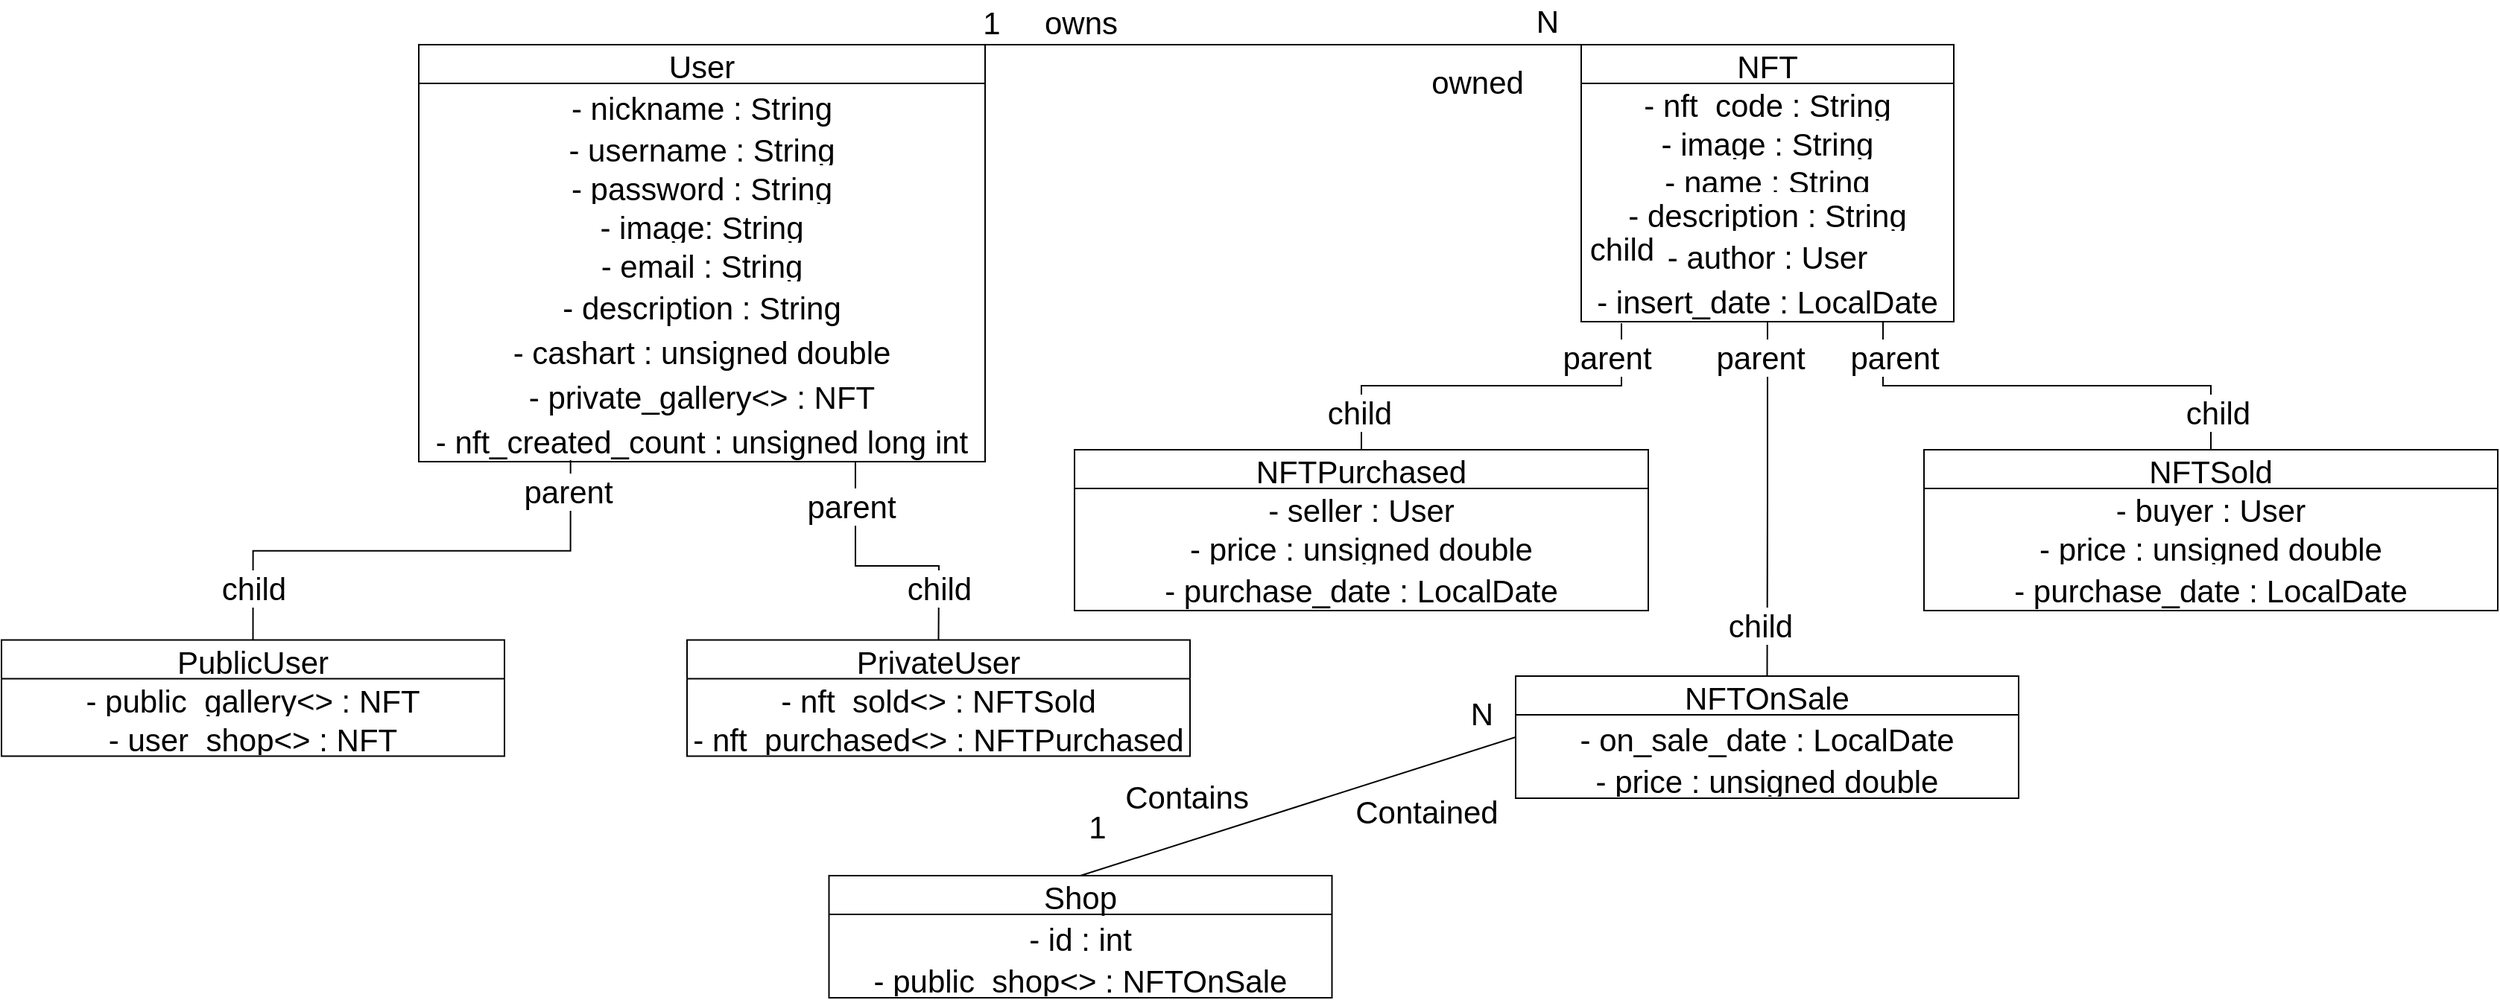 <mxfile version="17.4.6" type="github">
  <diagram id="K9mG_RED5zR1RW_hAbLD" name="Page-1">
    <mxGraphModel dx="2500" dy="939" grid="1" gridSize="10" guides="1" tooltips="1" connect="1" arrows="1" fold="1" page="1" pageScale="1" pageWidth="827" pageHeight="1169" math="0" shadow="0">
      <root>
        <mxCell id="0" />
        <mxCell id="1" parent="0" />
        <mxCell id="_QlOosYH2mttHdngYGc2-9" value="User" style="swimlane;fontStyle=0;childLayout=stackLayout;horizontal=1;startSize=26;fillColor=none;horizontalStack=0;resizeParent=1;resizeParentMax=0;resizeLast=0;collapsible=1;marginBottom=0;fontSize=21;labelPosition=center;verticalLabelPosition=middle;align=center;verticalAlign=middle;swimlaneLine=1;glass=0;rounded=0;shadow=0;sketch=0;spacing=2;" parent="1" vertex="1">
          <mxGeometry x="30" y="120" width="380" height="280" as="geometry" />
        </mxCell>
        <mxCell id="_QlOosYH2mttHdngYGc2-36" value="- nickname : String" style="text;strokeColor=none;fillColor=none;spacingLeft=4;spacingRight=4;overflow=hidden;rotatable=0;points=[[0,0.5],[1,0.5]];portConstraint=eastwest;fontSize=21;labelPosition=center;verticalLabelPosition=middle;align=center;verticalAlign=middle;swimlaneLine=1;glass=0;rounded=0;shadow=0;sketch=0;spacing=2;" parent="_QlOosYH2mttHdngYGc2-9" vertex="1">
          <mxGeometry y="26" width="380" height="30" as="geometry" />
        </mxCell>
        <mxCell id="_QlOosYH2mttHdngYGc2-10" value="- username : String" style="text;strokeColor=none;fillColor=none;align=center;verticalAlign=middle;spacingLeft=4;spacingRight=4;overflow=hidden;rotatable=0;points=[[0,0.5],[1,0.5]];portConstraint=eastwest;fontSize=21;labelPosition=center;verticalLabelPosition=middle;swimlaneLine=1;glass=0;rounded=0;shadow=0;sketch=0;spacing=2;" parent="_QlOosYH2mttHdngYGc2-9" vertex="1">
          <mxGeometry y="56" width="380" height="26" as="geometry" />
        </mxCell>
        <mxCell id="_QlOosYH2mttHdngYGc2-11" value="- password : String" style="text;strokeColor=none;fillColor=none;align=center;verticalAlign=middle;spacingLeft=4;spacingRight=4;overflow=hidden;rotatable=0;points=[[0,0.5],[1,0.5]];portConstraint=eastwest;fontSize=21;labelPosition=center;verticalLabelPosition=middle;swimlaneLine=1;glass=0;rounded=0;shadow=0;sketch=0;spacing=2;" parent="_QlOosYH2mttHdngYGc2-9" vertex="1">
          <mxGeometry y="82" width="380" height="26" as="geometry" />
        </mxCell>
        <mxCell id="_QlOosYH2mttHdngYGc2-12" value="- image: String" style="text;strokeColor=none;fillColor=none;align=center;verticalAlign=middle;spacingLeft=4;spacingRight=4;overflow=hidden;rotatable=0;points=[[0,0.5],[1,0.5]];portConstraint=eastwest;fontSize=21;labelPosition=center;verticalLabelPosition=middle;swimlaneLine=1;glass=0;rounded=0;shadow=0;sketch=0;spacing=2;" parent="_QlOosYH2mttHdngYGc2-9" vertex="1">
          <mxGeometry y="108" width="380" height="26" as="geometry" />
        </mxCell>
        <mxCell id="_QlOosYH2mttHdngYGc2-35" value="- email : String" style="text;strokeColor=none;fillColor=none;spacingLeft=4;spacingRight=4;overflow=hidden;rotatable=0;points=[[0,0.5],[1,0.5]];portConstraint=eastwest;fontSize=21;labelPosition=center;verticalLabelPosition=middle;align=center;verticalAlign=middle;swimlaneLine=1;glass=0;rounded=0;shadow=0;sketch=0;spacing=2;" parent="_QlOosYH2mttHdngYGc2-9" vertex="1">
          <mxGeometry y="134" width="380" height="26" as="geometry" />
        </mxCell>
        <mxCell id="_QlOosYH2mttHdngYGc2-37" value="- description : String" style="text;strokeColor=none;fillColor=none;spacingLeft=4;spacingRight=4;overflow=hidden;rotatable=0;points=[[0,0.5],[1,0.5]];portConstraint=eastwest;fontSize=21;labelPosition=center;verticalLabelPosition=middle;align=center;verticalAlign=middle;swimlaneLine=1;glass=0;rounded=0;shadow=0;sketch=0;spacing=2;" parent="_QlOosYH2mttHdngYGc2-9" vertex="1">
          <mxGeometry y="160" width="380" height="30" as="geometry" />
        </mxCell>
        <mxCell id="_QlOosYH2mttHdngYGc2-100" value="- cashart : unsigned double" style="text;strokeColor=none;fillColor=none;spacingLeft=4;spacingRight=4;overflow=hidden;rotatable=0;points=[[0,0.5],[1,0.5]];portConstraint=eastwest;fontSize=21;labelPosition=center;verticalLabelPosition=middle;align=center;verticalAlign=middle;swimlaneLine=1;glass=0;rounded=0;shadow=0;sketch=0;spacing=2;" parent="_QlOosYH2mttHdngYGc2-9" vertex="1">
          <mxGeometry y="190" width="380" height="30" as="geometry" />
        </mxCell>
        <mxCell id="_QlOosYH2mttHdngYGc2-83" value="- private_gallery&lt;&gt; : NFT" style="text;strokeColor=none;fillColor=none;spacingLeft=4;spacingRight=4;overflow=hidden;rotatable=0;points=[[0,0.5],[1,0.5]];portConstraint=eastwest;fontSize=21;labelPosition=center;verticalLabelPosition=middle;align=center;verticalAlign=middle;swimlaneLine=1;glass=0;rounded=0;shadow=0;sketch=0;spacing=2;" parent="_QlOosYH2mttHdngYGc2-9" vertex="1">
          <mxGeometry y="220" width="380" height="30" as="geometry" />
        </mxCell>
        <mxCell id="_QlOosYH2mttHdngYGc2-90" value="- nft_created_count : unsigned long int" style="text;strokeColor=none;fillColor=none;spacingLeft=4;spacingRight=4;overflow=hidden;rotatable=0;points=[[0,0.5],[1,0.5]];portConstraint=eastwest;fontSize=21;labelPosition=center;verticalLabelPosition=middle;align=center;verticalAlign=middle;swimlaneLine=1;glass=0;rounded=0;shadow=0;sketch=0;spacing=2;" parent="_QlOosYH2mttHdngYGc2-9" vertex="1">
          <mxGeometry y="250" width="380" height="30" as="geometry" />
        </mxCell>
        <mxCell id="_QlOosYH2mttHdngYGc2-39" value="NFT" style="swimlane;fontStyle=0;childLayout=stackLayout;horizontal=1;startSize=26;fillColor=none;horizontalStack=0;resizeParent=1;resizeParentMax=0;resizeLast=0;collapsible=1;marginBottom=0;fontSize=21;labelPosition=center;verticalLabelPosition=middle;align=center;verticalAlign=middle;" parent="1" vertex="1">
          <mxGeometry x="810" y="120" width="250" height="186" as="geometry" />
        </mxCell>
        <mxCell id="_QlOosYH2mttHdngYGc2-42" value="- nft_code : String" style="text;strokeColor=none;fillColor=none;align=center;verticalAlign=middle;spacingLeft=4;spacingRight=4;overflow=hidden;rotatable=0;points=[[0,0.5],[1,0.5]];portConstraint=eastwest;fontSize=21;labelPosition=center;verticalLabelPosition=middle;" parent="_QlOosYH2mttHdngYGc2-39" vertex="1">
          <mxGeometry y="26" width="250" height="26" as="geometry" />
        </mxCell>
        <mxCell id="_QlOosYH2mttHdngYGc2-40" value="- image : String" style="text;strokeColor=none;fillColor=none;align=center;verticalAlign=middle;spacingLeft=4;spacingRight=4;overflow=hidden;rotatable=0;points=[[0,0.5],[1,0.5]];portConstraint=eastwest;fontSize=21;labelPosition=center;verticalLabelPosition=middle;" parent="_QlOosYH2mttHdngYGc2-39" vertex="1">
          <mxGeometry y="52" width="250" height="26" as="geometry" />
        </mxCell>
        <mxCell id="_QlOosYH2mttHdngYGc2-43" value="- name : String" style="text;strokeColor=none;fillColor=none;spacingLeft=4;spacingRight=4;overflow=hidden;rotatable=0;points=[[0,0.5],[1,0.5]];portConstraint=eastwest;fontSize=21;labelPosition=center;verticalLabelPosition=middle;align=center;verticalAlign=middle;" parent="_QlOosYH2mttHdngYGc2-39" vertex="1">
          <mxGeometry y="78" width="250" height="22" as="geometry" />
        </mxCell>
        <mxCell id="_QlOosYH2mttHdngYGc2-41" value="- description : String" style="text;strokeColor=none;fillColor=none;align=center;verticalAlign=middle;spacingLeft=4;spacingRight=4;overflow=hidden;rotatable=0;points=[[0,0.5],[1,0.5]];portConstraint=eastwest;fontSize=21;labelPosition=center;verticalLabelPosition=middle;" parent="_QlOosYH2mttHdngYGc2-39" vertex="1">
          <mxGeometry y="100" width="250" height="26" as="geometry" />
        </mxCell>
        <mxCell id="_QlOosYH2mttHdngYGc2-44" value="- author : User" style="text;strokeColor=none;fillColor=none;spacingLeft=4;spacingRight=4;overflow=hidden;rotatable=0;points=[[0,0.5],[1,0.5]];portConstraint=eastwest;fontSize=21;labelPosition=center;verticalLabelPosition=middle;align=center;verticalAlign=middle;" parent="_QlOosYH2mttHdngYGc2-39" vertex="1">
          <mxGeometry y="126" width="250" height="30" as="geometry" />
        </mxCell>
        <mxCell id="_QlOosYH2mttHdngYGc2-53" value="- insert_date : LocalDate" style="text;strokeColor=none;fillColor=none;spacingLeft=4;spacingRight=4;overflow=hidden;rotatable=0;points=[[0,0.5],[1,0.5]];portConstraint=eastwest;fontSize=21;labelPosition=center;verticalLabelPosition=middle;align=center;verticalAlign=middle;" parent="_QlOosYH2mttHdngYGc2-39" vertex="1">
          <mxGeometry y="156" width="250" height="30" as="geometry" />
        </mxCell>
        <mxCell id="_QlOosYH2mttHdngYGc2-45" value="NFTOnSale" style="swimlane;fontStyle=0;childLayout=stackLayout;horizontal=1;startSize=26;fillColor=none;horizontalStack=0;resizeParent=1;resizeParentMax=0;resizeLast=0;collapsible=1;marginBottom=0;fontSize=21;labelPosition=center;verticalLabelPosition=middle;align=center;verticalAlign=middle;" parent="1" vertex="1">
          <mxGeometry x="766" y="544" width="337.5" height="82" as="geometry">
            <mxRectangle x="630" y="470" width="90" height="26" as="alternateBounds" />
          </mxGeometry>
        </mxCell>
        <mxCell id="c4JM7ylSqcCvMtFFDTr7-1" value="- on_sale_date : LocalDate" style="text;strokeColor=none;fillColor=none;spacingLeft=4;spacingRight=4;overflow=hidden;rotatable=0;points=[[0,0.5],[1,0.5]];portConstraint=eastwest;fontSize=21;labelPosition=center;verticalLabelPosition=middle;align=center;verticalAlign=middle;" parent="_QlOosYH2mttHdngYGc2-45" vertex="1">
          <mxGeometry y="26" width="337.5" height="30" as="geometry" />
        </mxCell>
        <mxCell id="oeI8WYN1Ko2fFmswmGGP-5" value="- price : unsigned double" style="text;strokeColor=none;fillColor=none;align=center;verticalAlign=middle;spacingLeft=4;spacingRight=4;overflow=hidden;rotatable=0;points=[[0,0.5],[1,0.5]];portConstraint=eastwest;fontSize=21;labelPosition=center;verticalLabelPosition=middle;" parent="_QlOosYH2mttHdngYGc2-45" vertex="1">
          <mxGeometry y="56" width="337.5" height="26" as="geometry" />
        </mxCell>
        <mxCell id="_QlOosYH2mttHdngYGc2-50" value="" style="endArrow=none;html=1;edgeStyle=orthogonalEdgeStyle;rounded=0;entryX=0.5;entryY=0;entryDx=0;entryDy=0;exitX=0.5;exitY=1;exitDx=0;exitDy=0;fontSize=21;labelPosition=center;verticalLabelPosition=middle;align=center;verticalAlign=middle;" parent="1" source="_QlOosYH2mttHdngYGc2-39" target="_QlOosYH2mttHdngYGc2-45" edge="1">
          <mxGeometry relative="1" as="geometry">
            <mxPoint x="710" y="421.09" as="sourcePoint" />
            <mxPoint x="550" y="545" as="targetPoint" />
            <Array as="points" />
          </mxGeometry>
        </mxCell>
        <mxCell id="_QlOosYH2mttHdngYGc2-51" value="parent" style="edgeLabel;resizable=0;html=1;align=center;verticalAlign=middle;fontSize=21;labelPosition=center;verticalLabelPosition=middle;" parent="_QlOosYH2mttHdngYGc2-50" connectable="0" vertex="1">
          <mxGeometry x="-1" relative="1" as="geometry">
            <mxPoint x="-5" y="24" as="offset" />
          </mxGeometry>
        </mxCell>
        <mxCell id="_QlOosYH2mttHdngYGc2-52" value="child" style="edgeLabel;resizable=0;html=1;align=center;verticalAlign=middle;fontSize=21;labelPosition=center;verticalLabelPosition=middle;" parent="_QlOosYH2mttHdngYGc2-50" connectable="0" vertex="1">
          <mxGeometry x="1" relative="1" as="geometry">
            <mxPoint x="-5" y="-34" as="offset" />
          </mxGeometry>
        </mxCell>
        <mxCell id="_QlOosYH2mttHdngYGc2-55" value="NFTSold" style="swimlane;fontStyle=0;childLayout=stackLayout;horizontal=1;startSize=26;fillColor=none;horizontalStack=0;resizeParent=1;resizeParentMax=0;resizeLast=0;collapsible=1;marginBottom=0;fontSize=21;labelPosition=center;verticalLabelPosition=middle;align=center;verticalAlign=middle;" parent="1" vertex="1">
          <mxGeometry x="1040" y="392.0" width="385" height="108" as="geometry" />
        </mxCell>
        <mxCell id="_QlOosYH2mttHdngYGc2-56" value="- buyer : User" style="text;strokeColor=none;fillColor=none;align=center;verticalAlign=middle;spacingLeft=4;spacingRight=4;overflow=hidden;rotatable=0;points=[[0,0.5],[1,0.5]];portConstraint=eastwest;fontSize=21;labelPosition=center;verticalLabelPosition=middle;" parent="_QlOosYH2mttHdngYGc2-55" vertex="1">
          <mxGeometry y="26" width="385" height="26" as="geometry" />
        </mxCell>
        <mxCell id="oeI8WYN1Ko2fFmswmGGP-6" value="- price : unsigned double" style="text;strokeColor=none;fillColor=none;align=center;verticalAlign=middle;spacingLeft=4;spacingRight=4;overflow=hidden;rotatable=0;points=[[0,0.5],[1,0.5]];portConstraint=eastwest;fontSize=21;labelPosition=center;verticalLabelPosition=middle;" parent="_QlOosYH2mttHdngYGc2-55" vertex="1">
          <mxGeometry y="52" width="385" height="26" as="geometry" />
        </mxCell>
        <mxCell id="_QlOosYH2mttHdngYGc2-54" value="- purchase_date : LocalDate" style="text;strokeColor=none;fillColor=none;spacingLeft=4;spacingRight=4;overflow=hidden;rotatable=0;points=[[0,0.5],[1,0.5]];portConstraint=eastwest;fontSize=21;labelPosition=center;verticalLabelPosition=middle;align=center;verticalAlign=middle;" parent="_QlOosYH2mttHdngYGc2-55" vertex="1">
          <mxGeometry y="78" width="385" height="30" as="geometry" />
        </mxCell>
        <mxCell id="_QlOosYH2mttHdngYGc2-60" value="" style="endArrow=none;html=1;edgeStyle=orthogonalEdgeStyle;rounded=0;entryX=0.5;entryY=0;entryDx=0;entryDy=0;startArrow=none;fontSize=21;labelPosition=center;verticalLabelPosition=middle;align=center;verticalAlign=middle;exitX=0.81;exitY=0.992;exitDx=0;exitDy=0;exitPerimeter=0;" parent="1" source="_QlOosYH2mttHdngYGc2-53" target="_QlOosYH2mttHdngYGc2-55" edge="1">
          <mxGeometry relative="1" as="geometry">
            <mxPoint x="1012" y="320" as="sourcePoint" />
            <mxPoint x="1238" y="377" as="targetPoint" />
            <Array as="points" />
          </mxGeometry>
        </mxCell>
        <mxCell id="_QlOosYH2mttHdngYGc2-62" value="child" style="edgeLabel;resizable=0;html=1;align=center;verticalAlign=middle;fontSize=21;labelPosition=center;verticalLabelPosition=middle;" parent="_QlOosYH2mttHdngYGc2-60" connectable="0" vertex="1">
          <mxGeometry x="1" relative="1" as="geometry">
            <mxPoint x="4" y="-25" as="offset" />
          </mxGeometry>
        </mxCell>
        <mxCell id="_QlOosYH2mttHdngYGc2-72" value="" style="endArrow=none;html=1;rounded=0;entryX=0;entryY=0;entryDx=0;entryDy=0;exitX=1;exitY=0;exitDx=0;exitDy=0;fontSize=21;labelPosition=center;verticalLabelPosition=middle;align=center;verticalAlign=middle;" parent="1" source="_QlOosYH2mttHdngYGc2-9" target="_QlOosYH2mttHdngYGc2-39" edge="1">
          <mxGeometry relative="1" as="geometry">
            <mxPoint x="50" y="80" as="sourcePoint" />
            <mxPoint x="490" y="220" as="targetPoint" />
          </mxGeometry>
        </mxCell>
        <mxCell id="_QlOosYH2mttHdngYGc2-73" value="N" style="resizable=0;html=1;align=center;verticalAlign=middle;fontSize=21;labelPosition=center;verticalLabelPosition=middle;" parent="_QlOosYH2mttHdngYGc2-72" connectable="0" vertex="1">
          <mxGeometry x="1" relative="1" as="geometry">
            <mxPoint x="-23" y="-16" as="offset" />
          </mxGeometry>
        </mxCell>
        <mxCell id="_QlOosYH2mttHdngYGc2-77" value="1" style="text;html=1;align=center;verticalAlign=middle;resizable=0;points=[];autosize=1;strokeColor=none;fillColor=none;fontSize=21;labelPosition=center;verticalLabelPosition=middle;swimlaneLine=1;glass=0;rounded=0;shadow=0;sketch=0;spacing=2;" parent="1" vertex="1">
          <mxGeometry x="399" y="90" width="30" height="30" as="geometry" />
        </mxCell>
        <mxCell id="_QlOosYH2mttHdngYGc2-85" value="owns" style="text;html=1;align=center;verticalAlign=middle;resizable=0;points=[];autosize=1;strokeColor=none;fillColor=none;fontSize=21;labelPosition=center;verticalLabelPosition=middle;" parent="1" vertex="1">
          <mxGeometry x="444" y="90" width="60" height="30" as="geometry" />
        </mxCell>
        <mxCell id="c4JM7ylSqcCvMtFFDTr7-8" value="parent" style="edgeLabel;resizable=0;html=1;align=center;verticalAlign=middle;fontSize=21;labelPosition=center;verticalLabelPosition=middle;" parent="1" connectable="0" vertex="1">
          <mxGeometry x="1020" y="330" as="geometry" />
        </mxCell>
        <mxCell id="c4JM7ylSqcCvMtFFDTr7-11" value="owned" style="text;html=1;align=center;verticalAlign=middle;resizable=0;points=[];autosize=1;strokeColor=none;fillColor=none;fontSize=21;" parent="1" vertex="1">
          <mxGeometry x="700" y="130" width="80" height="30" as="geometry" />
        </mxCell>
        <mxCell id="oeI8WYN1Ko2fFmswmGGP-1" value="NFTPurchased" style="swimlane;fontStyle=0;childLayout=stackLayout;horizontal=1;startSize=26;fillColor=none;horizontalStack=0;resizeParent=1;resizeParentMax=0;resizeLast=0;collapsible=1;marginBottom=0;fontSize=21;labelPosition=center;verticalLabelPosition=middle;align=center;verticalAlign=middle;" parent="1" vertex="1">
          <mxGeometry x="470" y="392.0" width="385" height="108" as="geometry" />
        </mxCell>
        <mxCell id="_QlOosYH2mttHdngYGc2-46" value="- seller : User" style="text;strokeColor=none;fillColor=none;align=center;verticalAlign=middle;spacingLeft=4;spacingRight=4;overflow=hidden;rotatable=0;points=[[0,0.5],[1,0.5]];portConstraint=eastwest;fontSize=21;labelPosition=center;verticalLabelPosition=middle;" parent="oeI8WYN1Ko2fFmswmGGP-1" vertex="1">
          <mxGeometry y="26" width="385" height="26" as="geometry" />
        </mxCell>
        <mxCell id="_QlOosYH2mttHdngYGc2-47" value="- price : unsigned double" style="text;strokeColor=none;fillColor=none;align=center;verticalAlign=middle;spacingLeft=4;spacingRight=4;overflow=hidden;rotatable=0;points=[[0,0.5],[1,0.5]];portConstraint=eastwest;fontSize=21;labelPosition=center;verticalLabelPosition=middle;" parent="oeI8WYN1Ko2fFmswmGGP-1" vertex="1">
          <mxGeometry y="52" width="385" height="26" as="geometry" />
        </mxCell>
        <mxCell id="oeI8WYN1Ko2fFmswmGGP-3" value="- purchase_date : LocalDate" style="text;strokeColor=none;fillColor=none;spacingLeft=4;spacingRight=4;overflow=hidden;rotatable=0;points=[[0,0.5],[1,0.5]];portConstraint=eastwest;fontSize=21;labelPosition=center;verticalLabelPosition=middle;align=center;verticalAlign=middle;" parent="oeI8WYN1Ko2fFmswmGGP-1" vertex="1">
          <mxGeometry y="78" width="385" height="30" as="geometry" />
        </mxCell>
        <mxCell id="oeI8WYN1Ko2fFmswmGGP-7" value="" style="endArrow=none;html=1;edgeStyle=orthogonalEdgeStyle;rounded=0;entryX=0.108;entryY=1.033;entryDx=0;entryDy=0;startArrow=none;fontSize=21;labelPosition=center;verticalLabelPosition=middle;align=center;verticalAlign=middle;exitX=0.5;exitY=0;exitDx=0;exitDy=0;entryPerimeter=0;" parent="1" source="oeI8WYN1Ko2fFmswmGGP-1" target="_QlOosYH2mttHdngYGc2-53" edge="1">
          <mxGeometry relative="1" as="geometry">
            <mxPoint x="716.75" y="380.3" as="sourcePoint" />
            <mxPoint x="540" y="261" as="targetPoint" />
            <Array as="points" />
          </mxGeometry>
        </mxCell>
        <mxCell id="oeI8WYN1Ko2fFmswmGGP-8" value="child" style="edgeLabel;resizable=0;html=1;align=center;verticalAlign=middle;fontSize=21;labelPosition=center;verticalLabelPosition=middle;" parent="oeI8WYN1Ko2fFmswmGGP-7" connectable="0" vertex="1">
          <mxGeometry x="1" relative="1" as="geometry">
            <mxPoint y="-50" as="offset" />
          </mxGeometry>
        </mxCell>
        <mxCell id="oeI8WYN1Ko2fFmswmGGP-9" value="parent" style="edgeLabel;resizable=0;html=1;align=center;verticalAlign=middle;fontSize=21;labelPosition=center;verticalLabelPosition=middle;" parent="1" connectable="0" vertex="1">
          <mxGeometry x="827" y="330" as="geometry" />
        </mxCell>
        <mxCell id="oeI8WYN1Ko2fFmswmGGP-10" value="child" style="edgeLabel;resizable=0;html=1;align=center;verticalAlign=middle;fontSize=21;labelPosition=center;verticalLabelPosition=middle;" parent="1" connectable="0" vertex="1">
          <mxGeometry x="939.75" y="519.8" as="geometry">
            <mxPoint x="-279" y="-153" as="offset" />
          </mxGeometry>
        </mxCell>
        <mxCell id="W5b3EH4xVybrZ5UgxgGs-1" value="PrivateUser" style="swimlane;fontStyle=0;childLayout=stackLayout;horizontal=1;startSize=26;fillColor=none;horizontalStack=0;resizeParent=1;resizeParentMax=0;resizeLast=0;collapsible=1;marginBottom=0;fontSize=21;labelPosition=center;verticalLabelPosition=middle;align=center;verticalAlign=middle;" vertex="1" parent="1">
          <mxGeometry x="210" y="519.8" width="337.5" height="78" as="geometry">
            <mxRectangle x="630" y="470" width="90" height="26" as="alternateBounds" />
          </mxGeometry>
        </mxCell>
        <mxCell id="_QlOosYH2mttHdngYGc2-23" value="- nft_sold&lt;&gt; : NFTSold" style="text;strokeColor=none;fillColor=none;align=center;verticalAlign=middle;spacingLeft=4;spacingRight=4;overflow=hidden;rotatable=0;points=[[0,0.5],[1,0.5]];portConstraint=eastwest;fontSize=21;labelPosition=center;verticalLabelPosition=middle;swimlaneLine=1;glass=0;rounded=0;shadow=0;sketch=0;spacing=2;" parent="W5b3EH4xVybrZ5UgxgGs-1" vertex="1">
          <mxGeometry y="26" width="337.5" height="26" as="geometry" />
        </mxCell>
        <mxCell id="_QlOosYH2mttHdngYGc2-22" value="- nft_purchased&lt;&gt; : NFTPurchased" style="text;strokeColor=none;fillColor=none;align=center;verticalAlign=middle;spacingLeft=4;spacingRight=4;overflow=hidden;rotatable=0;points=[[0,0.5],[1,0.5]];portConstraint=eastwest;fontSize=21;labelPosition=center;verticalLabelPosition=middle;swimlaneLine=1;glass=0;rounded=0;shadow=0;sketch=0;spacing=2;" parent="W5b3EH4xVybrZ5UgxgGs-1" vertex="1">
          <mxGeometry y="52" width="337.5" height="26" as="geometry" />
        </mxCell>
        <mxCell id="W5b3EH4xVybrZ5UgxgGs-4" value="PublicUser" style="swimlane;fontStyle=0;childLayout=stackLayout;horizontal=1;startSize=26;fillColor=none;horizontalStack=0;resizeParent=1;resizeParentMax=0;resizeLast=0;collapsible=1;marginBottom=0;fontSize=21;labelPosition=center;verticalLabelPosition=middle;align=center;verticalAlign=middle;" vertex="1" parent="1">
          <mxGeometry x="-250" y="519.8" width="337.5" height="78" as="geometry">
            <mxRectangle x="630" y="470" width="90" height="26" as="alternateBounds" />
          </mxGeometry>
        </mxCell>
        <mxCell id="_QlOosYH2mttHdngYGc2-26" value="- public_gallery&lt;&gt; : NFT" style="text;strokeColor=none;fillColor=none;align=center;verticalAlign=middle;spacingLeft=4;spacingRight=4;overflow=hidden;rotatable=0;points=[[0,0.5],[1,0.5]];portConstraint=eastwest;fontSize=21;labelPosition=center;verticalLabelPosition=middle;swimlaneLine=1;glass=0;rounded=0;shadow=0;sketch=0;spacing=2;" parent="W5b3EH4xVybrZ5UgxgGs-4" vertex="1">
          <mxGeometry y="26" width="337.5" height="26" as="geometry" />
        </mxCell>
        <mxCell id="W5b3EH4xVybrZ5UgxgGs-7" value="- user_shop&lt;&gt; : NFT" style="text;strokeColor=none;fillColor=none;align=center;verticalAlign=middle;spacingLeft=4;spacingRight=4;overflow=hidden;rotatable=0;points=[[0,0.5],[1,0.5]];portConstraint=eastwest;fontSize=21;labelPosition=center;verticalLabelPosition=middle;swimlaneLine=1;glass=0;rounded=0;shadow=0;sketch=0;spacing=2;" vertex="1" parent="W5b3EH4xVybrZ5UgxgGs-4">
          <mxGeometry y="52" width="337.5" height="26" as="geometry" />
        </mxCell>
        <mxCell id="W5b3EH4xVybrZ5UgxgGs-8" value="Shop" style="swimlane;fontStyle=0;childLayout=stackLayout;horizontal=1;startSize=26;fillColor=none;horizontalStack=0;resizeParent=1;resizeParentMax=0;resizeLast=0;collapsible=1;marginBottom=0;fontSize=21;labelPosition=center;verticalLabelPosition=middle;align=center;verticalAlign=middle;" vertex="1" parent="1">
          <mxGeometry x="305.25" y="678" width="337.5" height="82" as="geometry">
            <mxRectangle x="630" y="470" width="90" height="26" as="alternateBounds" />
          </mxGeometry>
        </mxCell>
        <mxCell id="W5b3EH4xVybrZ5UgxgGs-9" value="- id : int" style="text;strokeColor=none;fillColor=none;spacingLeft=4;spacingRight=4;overflow=hidden;rotatable=0;points=[[0,0.5],[1,0.5]];portConstraint=eastwest;fontSize=21;labelPosition=center;verticalLabelPosition=middle;align=center;verticalAlign=middle;" vertex="1" parent="W5b3EH4xVybrZ5UgxgGs-8">
          <mxGeometry y="26" width="337.5" height="30" as="geometry" />
        </mxCell>
        <mxCell id="W5b3EH4xVybrZ5UgxgGs-11" value="- public_shop&lt;&gt; : NFTOnSale" style="text;strokeColor=none;fillColor=none;align=center;verticalAlign=middle;spacingLeft=4;spacingRight=4;overflow=hidden;rotatable=0;points=[[0,0.5],[1,0.5]];portConstraint=eastwest;fontSize=21;labelPosition=center;verticalLabelPosition=middle;swimlaneLine=1;glass=0;rounded=0;shadow=0;sketch=0;spacing=2;" vertex="1" parent="W5b3EH4xVybrZ5UgxgGs-8">
          <mxGeometry y="56" width="337.5" height="26" as="geometry" />
        </mxCell>
        <mxCell id="W5b3EH4xVybrZ5UgxgGs-14" value="" style="endArrow=none;html=1;edgeStyle=orthogonalEdgeStyle;rounded=0;entryX=0.268;entryY=0.967;entryDx=0;entryDy=0;startArrow=none;fontSize=21;labelPosition=center;verticalLabelPosition=middle;align=center;verticalAlign=middle;exitX=0.5;exitY=0;exitDx=0;exitDy=0;entryPerimeter=0;" edge="1" parent="1" source="W5b3EH4xVybrZ5UgxgGs-4" target="_QlOosYH2mttHdngYGc2-90">
          <mxGeometry relative="1" as="geometry">
            <mxPoint x="-7.5" y="835.01" as="sourcePoint" />
            <mxPoint x="167" y="750" as="targetPoint" />
            <Array as="points" />
          </mxGeometry>
        </mxCell>
        <mxCell id="W5b3EH4xVybrZ5UgxgGs-15" value="child" style="edgeLabel;resizable=0;html=1;align=center;verticalAlign=middle;fontSize=21;labelPosition=center;verticalLabelPosition=middle;" connectable="0" vertex="1" parent="W5b3EH4xVybrZ5UgxgGs-14">
          <mxGeometry x="1" relative="1" as="geometry">
            <mxPoint x="-213" y="86" as="offset" />
          </mxGeometry>
        </mxCell>
        <mxCell id="W5b3EH4xVybrZ5UgxgGs-16" value="parent" style="edgeLabel;resizable=0;html=1;align=center;verticalAlign=middle;fontSize=21;labelPosition=center;verticalLabelPosition=middle;" connectable="0" vertex="1" parent="1">
          <mxGeometry x="130" y="420" as="geometry" />
        </mxCell>
        <mxCell id="W5b3EH4xVybrZ5UgxgGs-21" value="" style="endArrow=none;html=1;edgeStyle=orthogonalEdgeStyle;rounded=0;startArrow=none;fontSize=21;labelPosition=center;verticalLabelPosition=middle;align=center;verticalAlign=middle;exitX=0.5;exitY=0;exitDx=0;exitDy=0;entryX=0.771;entryY=1;entryDx=0;entryDy=0;entryPerimeter=0;" edge="1" parent="1" source="W5b3EH4xVybrZ5UgxgGs-1" target="_QlOosYH2mttHdngYGc2-90">
          <mxGeometry relative="1" as="geometry">
            <mxPoint x="130" y="519.8" as="sourcePoint" />
            <mxPoint x="343" y="410" as="targetPoint" />
            <Array as="points">
              <mxPoint x="379" y="510" />
              <mxPoint x="379" y="510" />
              <mxPoint x="379" y="470" />
              <mxPoint x="323" y="470" />
            </Array>
          </mxGeometry>
        </mxCell>
        <mxCell id="W5b3EH4xVybrZ5UgxgGs-22" value="child" style="edgeLabel;resizable=0;html=1;align=center;verticalAlign=middle;fontSize=21;labelPosition=center;verticalLabelPosition=middle;" connectable="0" vertex="1" parent="W5b3EH4xVybrZ5UgxgGs-21">
          <mxGeometry x="1" relative="1" as="geometry">
            <mxPoint x="56" y="85" as="offset" />
          </mxGeometry>
        </mxCell>
        <mxCell id="W5b3EH4xVybrZ5UgxgGs-23" value="parent" style="edgeLabel;resizable=0;html=1;align=center;verticalAlign=middle;fontSize=21;labelPosition=center;verticalLabelPosition=middle;" connectable="0" vertex="1" parent="1">
          <mxGeometry x="320" y="430" as="geometry" />
        </mxCell>
        <mxCell id="W5b3EH4xVybrZ5UgxgGs-24" value="" style="endArrow=none;html=1;rounded=0;entryX=0;entryY=0.5;entryDx=0;entryDy=0;exitX=0.5;exitY=0;exitDx=0;exitDy=0;fontSize=21;labelPosition=center;verticalLabelPosition=middle;align=center;verticalAlign=middle;" edge="1" parent="1" source="W5b3EH4xVybrZ5UgxgGs-8" target="c4JM7ylSqcCvMtFFDTr7-1">
          <mxGeometry relative="1" as="geometry">
            <mxPoint x="410" y="740" as="sourcePoint" />
            <mxPoint x="810" y="740" as="targetPoint" />
          </mxGeometry>
        </mxCell>
        <mxCell id="W5b3EH4xVybrZ5UgxgGs-25" value="N" style="resizable=0;html=1;align=center;verticalAlign=middle;fontSize=21;labelPosition=center;verticalLabelPosition=middle;" connectable="0" vertex="1" parent="W5b3EH4xVybrZ5UgxgGs-24">
          <mxGeometry x="1" relative="1" as="geometry">
            <mxPoint x="-23" y="-16" as="offset" />
          </mxGeometry>
        </mxCell>
        <mxCell id="W5b3EH4xVybrZ5UgxgGs-26" value="1" style="text;html=1;align=center;verticalAlign=middle;resizable=0;points=[];autosize=1;strokeColor=none;fillColor=none;fontSize=21;labelPosition=center;verticalLabelPosition=middle;swimlaneLine=1;glass=0;rounded=0;shadow=0;sketch=0;spacing=2;" vertex="1" parent="1">
          <mxGeometry x="470" y="630" width="30" height="30" as="geometry" />
        </mxCell>
        <mxCell id="W5b3EH4xVybrZ5UgxgGs-29" value="Contains" style="text;html=1;align=center;verticalAlign=middle;resizable=0;points=[];autosize=1;strokeColor=none;fillColor=none;fontSize=21;labelPosition=center;verticalLabelPosition=middle;swimlaneLine=1;glass=0;rounded=0;shadow=0;sketch=0;spacing=2;" vertex="1" parent="1">
          <mxGeometry x="495" y="610" width="100" height="30" as="geometry" />
        </mxCell>
        <mxCell id="W5b3EH4xVybrZ5UgxgGs-30" value="Contained" style="text;html=1;align=center;verticalAlign=middle;resizable=0;points=[];autosize=1;strokeColor=none;fillColor=none;fontSize=21;labelPosition=center;verticalLabelPosition=middle;swimlaneLine=1;glass=0;rounded=0;shadow=0;sketch=0;spacing=2;" vertex="1" parent="1">
          <mxGeometry x="646" y="620" width="120" height="30" as="geometry" />
        </mxCell>
      </root>
    </mxGraphModel>
  </diagram>
</mxfile>
